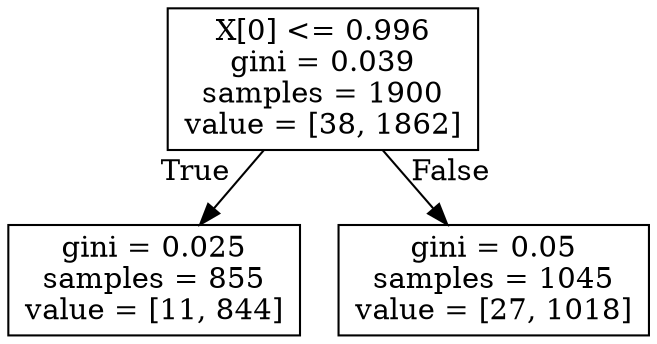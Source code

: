 digraph Tree {
node [shape=box] ;
0 [label="X[0] <= 0.996\ngini = 0.039\nsamples = 1900\nvalue = [38, 1862]"] ;
1 [label="gini = 0.025\nsamples = 855\nvalue = [11, 844]"] ;
0 -> 1 [labeldistance=2.5, labelangle=45, headlabel="True"] ;
2 [label="gini = 0.05\nsamples = 1045\nvalue = [27, 1018]"] ;
0 -> 2 [labeldistance=2.5, labelangle=-45, headlabel="False"] ;
}